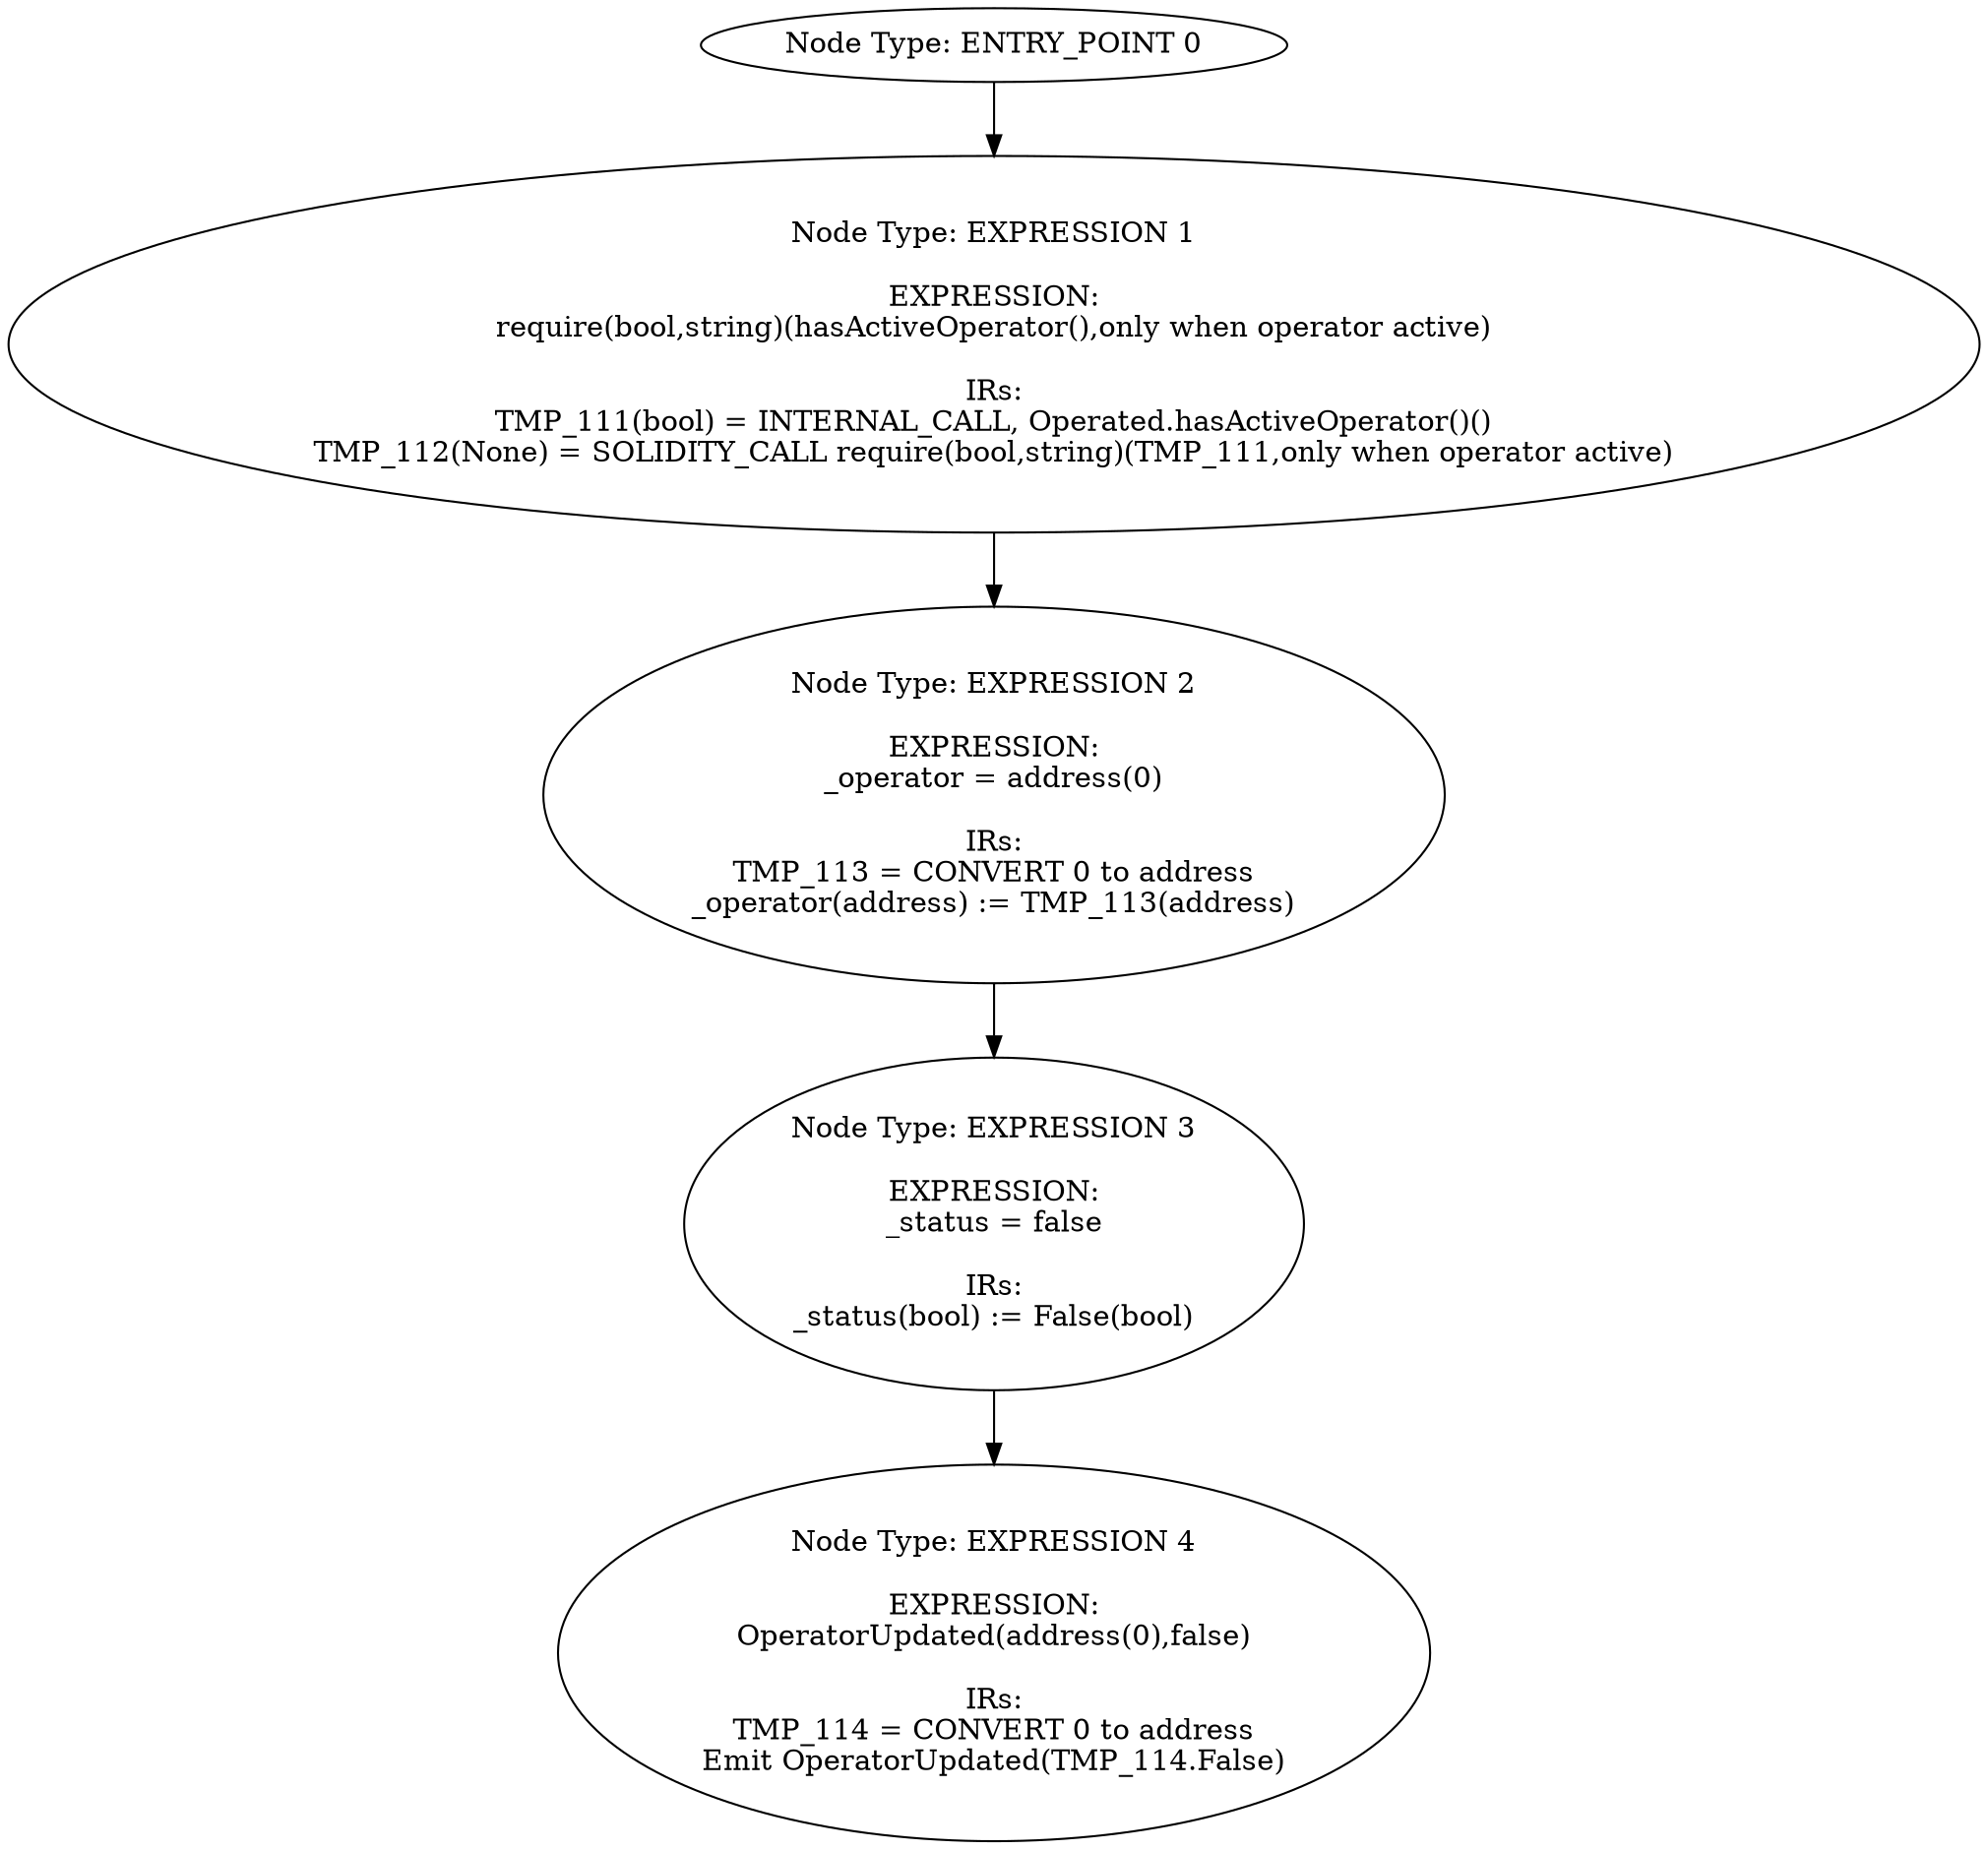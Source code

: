 digraph{
0[label="Node Type: ENTRY_POINT 0
"];
0->1;
1[label="Node Type: EXPRESSION 1

EXPRESSION:
require(bool,string)(hasActiveOperator(),only when operator active)

IRs:
TMP_111(bool) = INTERNAL_CALL, Operated.hasActiveOperator()()
TMP_112(None) = SOLIDITY_CALL require(bool,string)(TMP_111,only when operator active)"];
1->2;
2[label="Node Type: EXPRESSION 2

EXPRESSION:
_operator = address(0)

IRs:
TMP_113 = CONVERT 0 to address
_operator(address) := TMP_113(address)"];
2->3;
3[label="Node Type: EXPRESSION 3

EXPRESSION:
_status = false

IRs:
_status(bool) := False(bool)"];
3->4;
4[label="Node Type: EXPRESSION 4

EXPRESSION:
OperatorUpdated(address(0),false)

IRs:
TMP_114 = CONVERT 0 to address
Emit OperatorUpdated(TMP_114.False)"];
}

